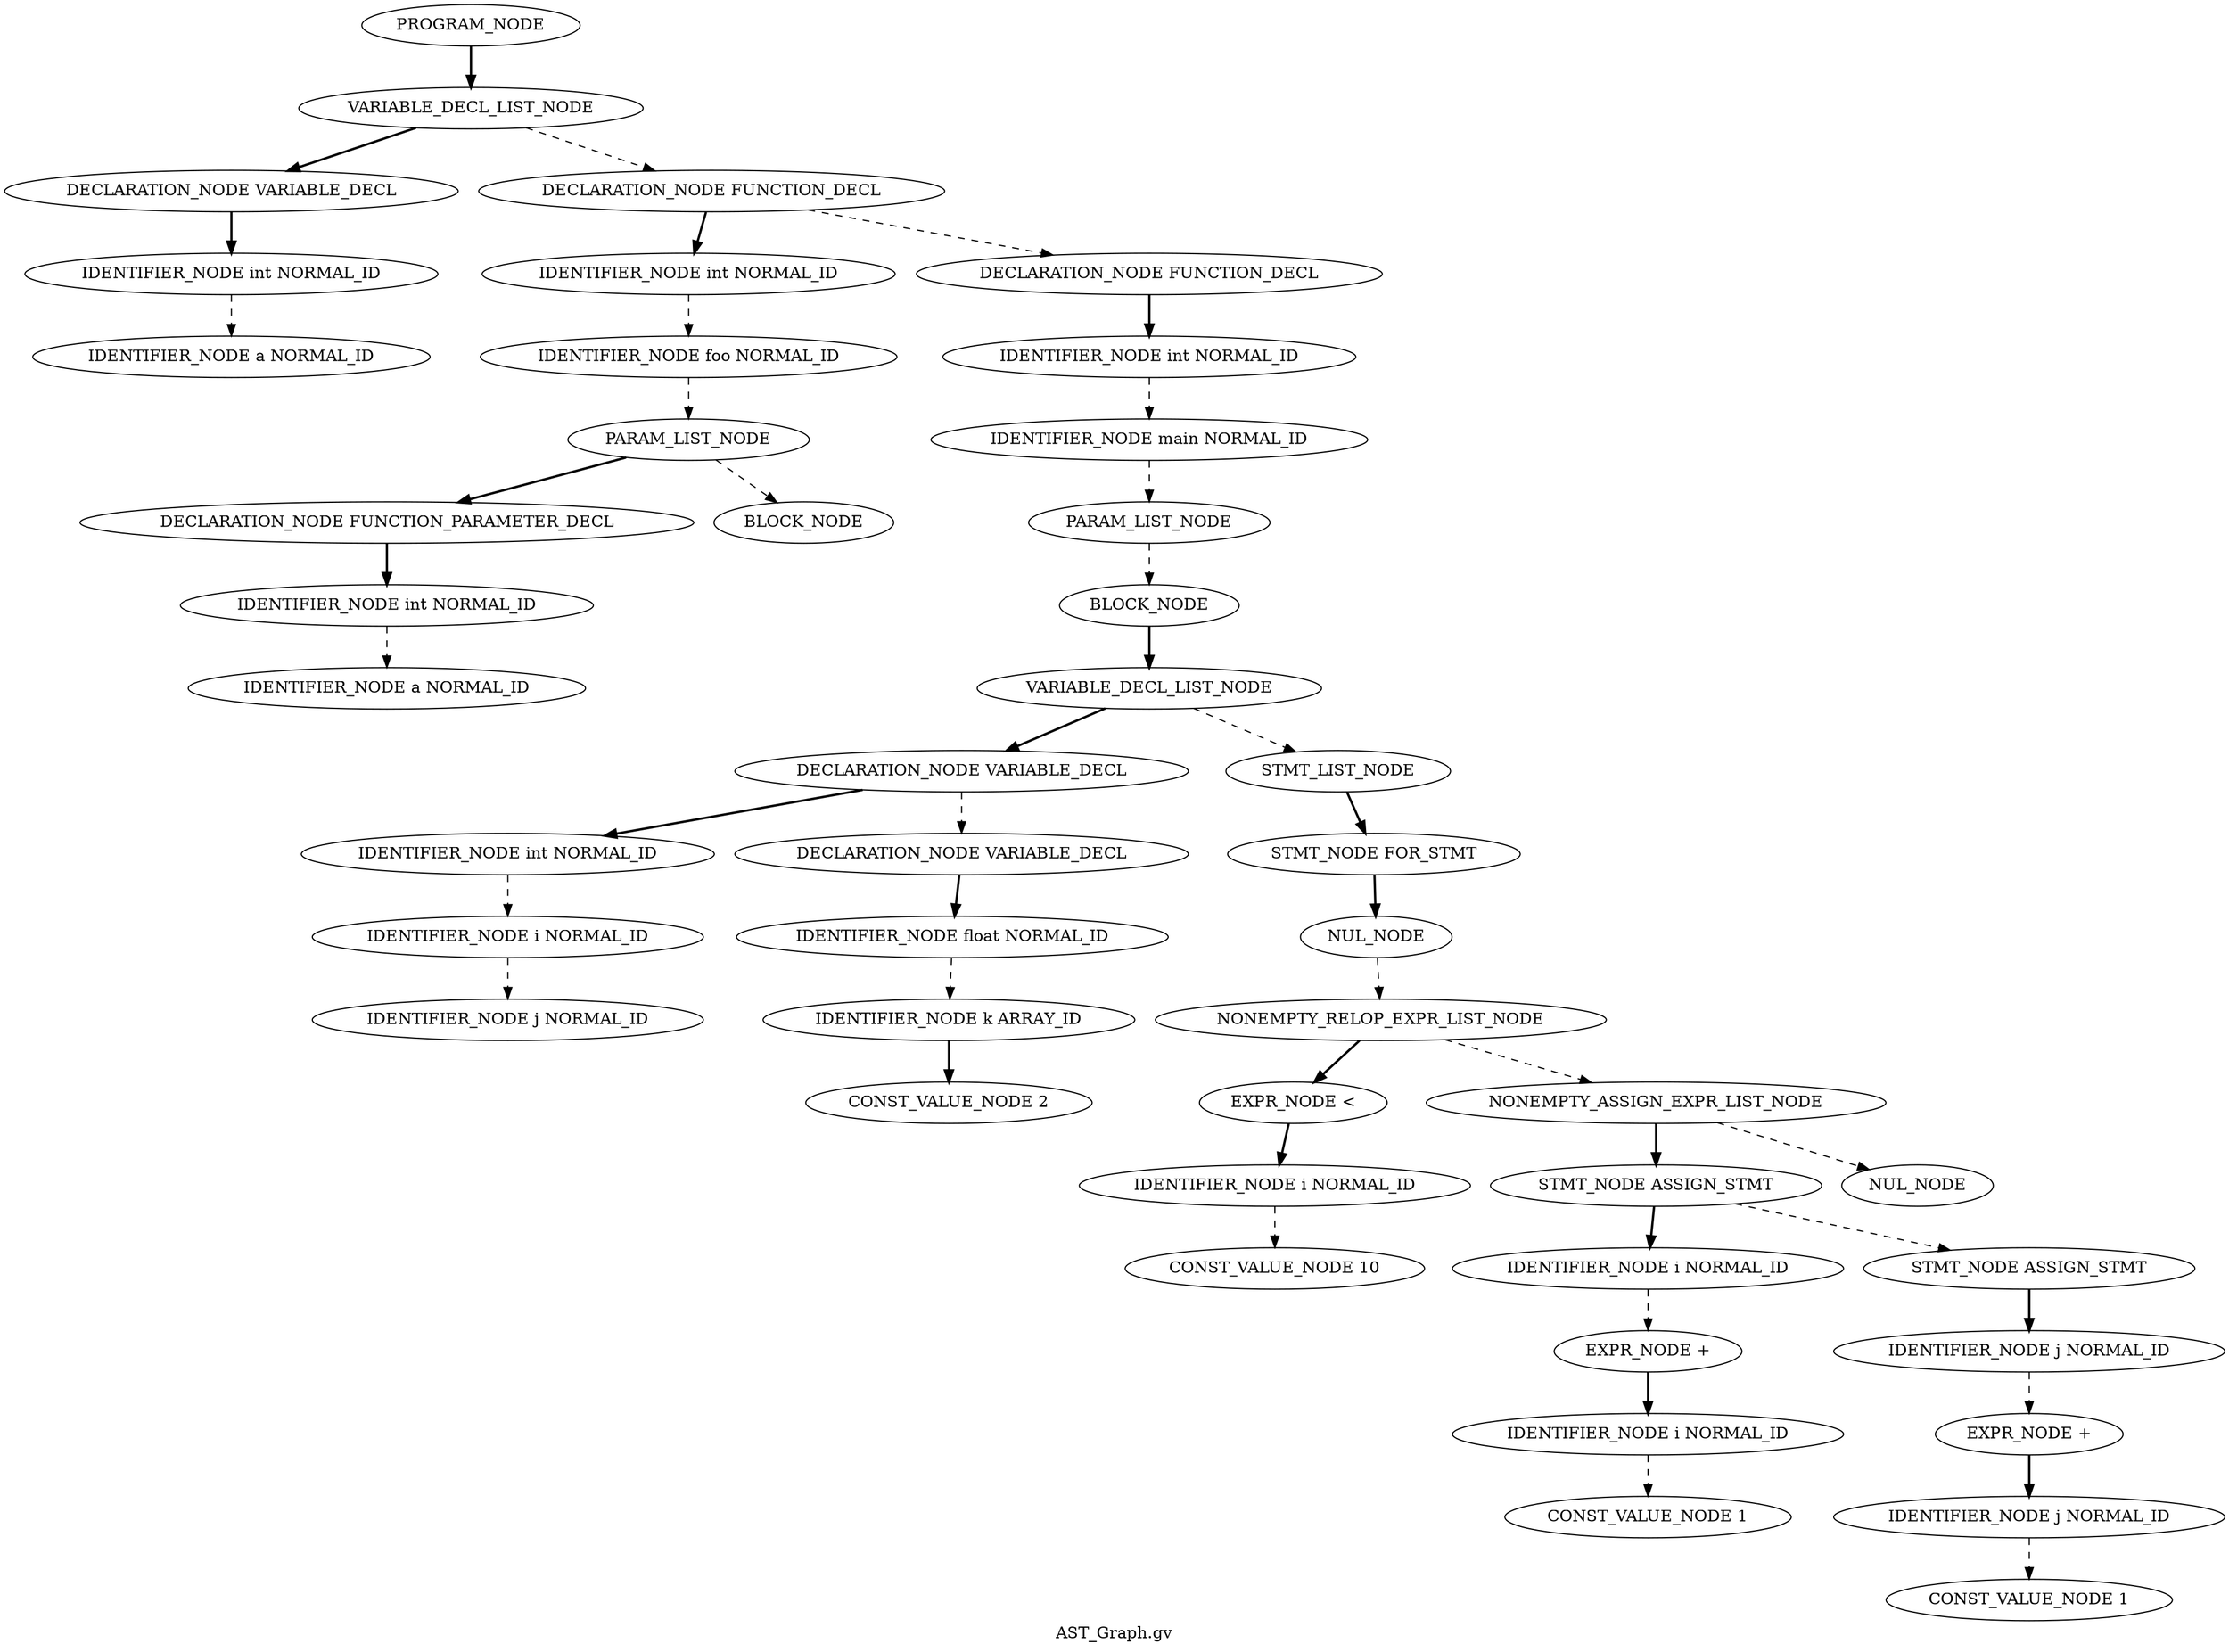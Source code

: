 Digraph AST
{
label = "AST_Graph.gv"
node0 [label ="PROGRAM_NODE"]
node1 [label ="VARIABLE_DECL_LIST_NODE"]
node2 [label ="DECLARATION_NODE VARIABLE_DECL"]
node3 [label ="IDENTIFIER_NODE int NORMAL_ID"]
node4 [label ="IDENTIFIER_NODE a NORMAL_ID"]
node3 -> node4 [style = dashed]
node2 -> node3 [style = bold]
node1 -> node2 [style = bold]
node5 [label ="DECLARATION_NODE FUNCTION_DECL"]
node6 [label ="IDENTIFIER_NODE int NORMAL_ID"]
node7 [label ="IDENTIFIER_NODE foo NORMAL_ID"]
node8 [label ="PARAM_LIST_NODE"]
node9 [label ="DECLARATION_NODE FUNCTION_PARAMETER_DECL"]
node10 [label ="IDENTIFIER_NODE int NORMAL_ID"]
node11 [label ="IDENTIFIER_NODE a NORMAL_ID"]
node10 -> node11 [style = dashed]
node9 -> node10 [style = bold]
node8 -> node9 [style = bold]
node12 [label ="BLOCK_NODE"]
node8 -> node12 [style = dashed]
node7 -> node8 [style = dashed]
node6 -> node7 [style = dashed]
node5 -> node6 [style = bold]
node13 [label ="DECLARATION_NODE FUNCTION_DECL"]
node14 [label ="IDENTIFIER_NODE int NORMAL_ID"]
node15 [label ="IDENTIFIER_NODE main NORMAL_ID"]
node16 [label ="PARAM_LIST_NODE"]
node17 [label ="BLOCK_NODE"]
node18 [label ="VARIABLE_DECL_LIST_NODE"]
node19 [label ="DECLARATION_NODE VARIABLE_DECL"]
node20 [label ="IDENTIFIER_NODE int NORMAL_ID"]
node21 [label ="IDENTIFIER_NODE i NORMAL_ID"]
node22 [label ="IDENTIFIER_NODE j NORMAL_ID"]
node21 -> node22 [style = dashed]
node20 -> node21 [style = dashed]
node19 -> node20 [style = bold]
node23 [label ="DECLARATION_NODE VARIABLE_DECL"]
node24 [label ="IDENTIFIER_NODE float NORMAL_ID"]
node25 [label ="IDENTIFIER_NODE k ARRAY_ID"]
node26 [label ="CONST_VALUE_NODE 2"]
node25 -> node26 [style = bold]
node24 -> node25 [style = dashed]
node23 -> node24 [style = bold]
node19 -> node23 [style = dashed]
node18 -> node19 [style = bold]
node27 [label ="STMT_LIST_NODE"]
node28 [label ="STMT_NODE FOR_STMT"]
node29 [label ="NUL_NODE"]
node30 [label ="NONEMPTY_RELOP_EXPR_LIST_NODE"]
node31 [label ="EXPR_NODE <"]
node32 [label ="IDENTIFIER_NODE i NORMAL_ID"]
node33 [label ="CONST_VALUE_NODE 10"]
node32 -> node33 [style = dashed]
node31 -> node32 [style = bold]
node30 -> node31 [style = bold]
node34 [label ="NONEMPTY_ASSIGN_EXPR_LIST_NODE"]
node35 [label ="STMT_NODE ASSIGN_STMT"]
node36 [label ="IDENTIFIER_NODE i NORMAL_ID"]
node37 [label ="EXPR_NODE +"]
node38 [label ="IDENTIFIER_NODE i NORMAL_ID"]
node39 [label ="CONST_VALUE_NODE 1"]
node38 -> node39 [style = dashed]
node37 -> node38 [style = bold]
node36 -> node37 [style = dashed]
node35 -> node36 [style = bold]
node40 [label ="STMT_NODE ASSIGN_STMT"]
node41 [label ="IDENTIFIER_NODE j NORMAL_ID"]
node42 [label ="EXPR_NODE +"]
node43 [label ="IDENTIFIER_NODE j NORMAL_ID"]
node44 [label ="CONST_VALUE_NODE 1"]
node43 -> node44 [style = dashed]
node42 -> node43 [style = bold]
node41 -> node42 [style = dashed]
node40 -> node41 [style = bold]
node35 -> node40 [style = dashed]
node34 -> node35 [style = bold]
node45 [label ="NUL_NODE"]
node34 -> node45 [style = dashed]
node30 -> node34 [style = dashed]
node29 -> node30 [style = dashed]
node28 -> node29 [style = bold]
node27 -> node28 [style = bold]
node18 -> node27 [style = dashed]
node17 -> node18 [style = bold]
node16 -> node17 [style = dashed]
node15 -> node16 [style = dashed]
node14 -> node15 [style = dashed]
node13 -> node14 [style = bold]
node5 -> node13 [style = dashed]
node1 -> node5 [style = dashed]
node0 -> node1 [style = bold]
}
